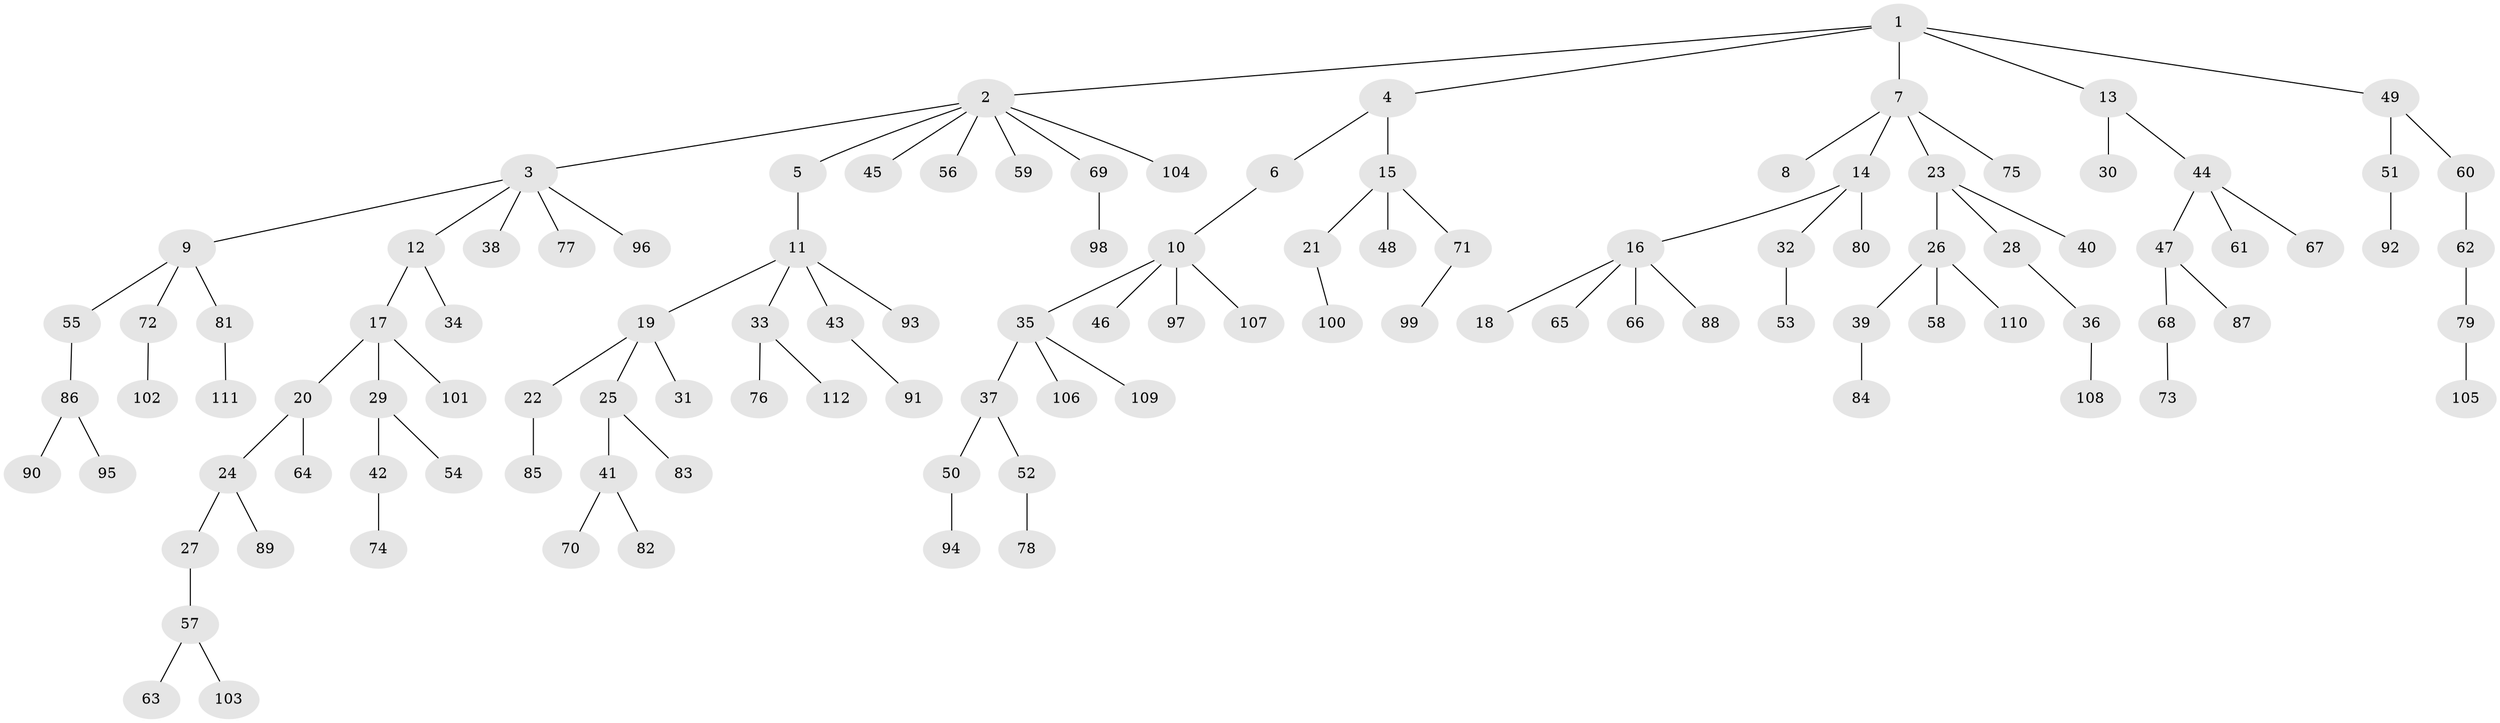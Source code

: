 // coarse degree distribution, {16: 0.017857142857142856, 5: 0.05357142857142857, 3: 0.10714285714285714, 2: 0.05357142857142857, 1: 0.7142857142857143, 7: 0.017857142857142856, 4: 0.03571428571428571}
// Generated by graph-tools (version 1.1) at 2025/19/03/04/25 18:19:18]
// undirected, 112 vertices, 111 edges
graph export_dot {
graph [start="1"]
  node [color=gray90,style=filled];
  1;
  2;
  3;
  4;
  5;
  6;
  7;
  8;
  9;
  10;
  11;
  12;
  13;
  14;
  15;
  16;
  17;
  18;
  19;
  20;
  21;
  22;
  23;
  24;
  25;
  26;
  27;
  28;
  29;
  30;
  31;
  32;
  33;
  34;
  35;
  36;
  37;
  38;
  39;
  40;
  41;
  42;
  43;
  44;
  45;
  46;
  47;
  48;
  49;
  50;
  51;
  52;
  53;
  54;
  55;
  56;
  57;
  58;
  59;
  60;
  61;
  62;
  63;
  64;
  65;
  66;
  67;
  68;
  69;
  70;
  71;
  72;
  73;
  74;
  75;
  76;
  77;
  78;
  79;
  80;
  81;
  82;
  83;
  84;
  85;
  86;
  87;
  88;
  89;
  90;
  91;
  92;
  93;
  94;
  95;
  96;
  97;
  98;
  99;
  100;
  101;
  102;
  103;
  104;
  105;
  106;
  107;
  108;
  109;
  110;
  111;
  112;
  1 -- 2;
  1 -- 4;
  1 -- 7;
  1 -- 13;
  1 -- 49;
  2 -- 3;
  2 -- 5;
  2 -- 45;
  2 -- 56;
  2 -- 59;
  2 -- 69;
  2 -- 104;
  3 -- 9;
  3 -- 12;
  3 -- 38;
  3 -- 77;
  3 -- 96;
  4 -- 6;
  4 -- 15;
  5 -- 11;
  6 -- 10;
  7 -- 8;
  7 -- 14;
  7 -- 23;
  7 -- 75;
  9 -- 55;
  9 -- 72;
  9 -- 81;
  10 -- 35;
  10 -- 46;
  10 -- 97;
  10 -- 107;
  11 -- 19;
  11 -- 33;
  11 -- 43;
  11 -- 93;
  12 -- 17;
  12 -- 34;
  13 -- 30;
  13 -- 44;
  14 -- 16;
  14 -- 32;
  14 -- 80;
  15 -- 21;
  15 -- 48;
  15 -- 71;
  16 -- 18;
  16 -- 65;
  16 -- 66;
  16 -- 88;
  17 -- 20;
  17 -- 29;
  17 -- 101;
  19 -- 22;
  19 -- 25;
  19 -- 31;
  20 -- 24;
  20 -- 64;
  21 -- 100;
  22 -- 85;
  23 -- 26;
  23 -- 28;
  23 -- 40;
  24 -- 27;
  24 -- 89;
  25 -- 41;
  25 -- 83;
  26 -- 39;
  26 -- 58;
  26 -- 110;
  27 -- 57;
  28 -- 36;
  29 -- 42;
  29 -- 54;
  32 -- 53;
  33 -- 76;
  33 -- 112;
  35 -- 37;
  35 -- 106;
  35 -- 109;
  36 -- 108;
  37 -- 50;
  37 -- 52;
  39 -- 84;
  41 -- 70;
  41 -- 82;
  42 -- 74;
  43 -- 91;
  44 -- 47;
  44 -- 61;
  44 -- 67;
  47 -- 68;
  47 -- 87;
  49 -- 51;
  49 -- 60;
  50 -- 94;
  51 -- 92;
  52 -- 78;
  55 -- 86;
  57 -- 63;
  57 -- 103;
  60 -- 62;
  62 -- 79;
  68 -- 73;
  69 -- 98;
  71 -- 99;
  72 -- 102;
  79 -- 105;
  81 -- 111;
  86 -- 90;
  86 -- 95;
}
